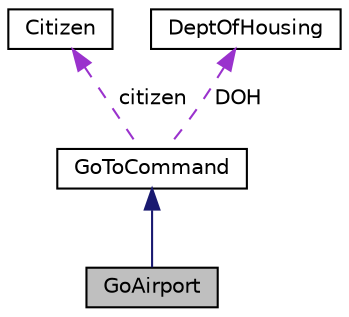 digraph "GoAirport"
{
 // LATEX_PDF_SIZE
  edge [fontname="Helvetica",fontsize="10",labelfontname="Helvetica",labelfontsize="10"];
  node [fontname="Helvetica",fontsize="10",shape=record];
  Node1 [label="GoAirport",height=0.2,width=0.4,color="black", fillcolor="grey75", style="filled", fontcolor="black",tooltip="A concrete command class that allows a citizen to travel from their current position to an airport."];
  Node2 -> Node1 [dir="back",color="midnightblue",fontsize="10",style="solid"];
  Node2 [label="GoToCommand",height=0.2,width=0.4,color="black", fillcolor="white", style="filled",URL="$classGoToCommand.html",tooltip="Command class for handling a citizen's movement to a specified destination using a transport strategy..."];
  Node3 -> Node2 [dir="back",color="darkorchid3",fontsize="10",style="dashed",label=" citizen" ];
  Node3 [label="Citizen",height=0.2,width=0.4,color="black", fillcolor="white", style="filled",URL="$classCitizen.html",tooltip="Represents a citizen in the life simulation game."];
  Node4 -> Node2 [dir="back",color="darkorchid3",fontsize="10",style="dashed",label=" DOH" ];
  Node4 [label="DeptOfHousing",height=0.2,width=0.4,color="black", fillcolor="white", style="filled",URL="$classDeptOfHousing.html",tooltip="DeptOfHousing manages the creation and removal of buildings with budget constraints."];
}
